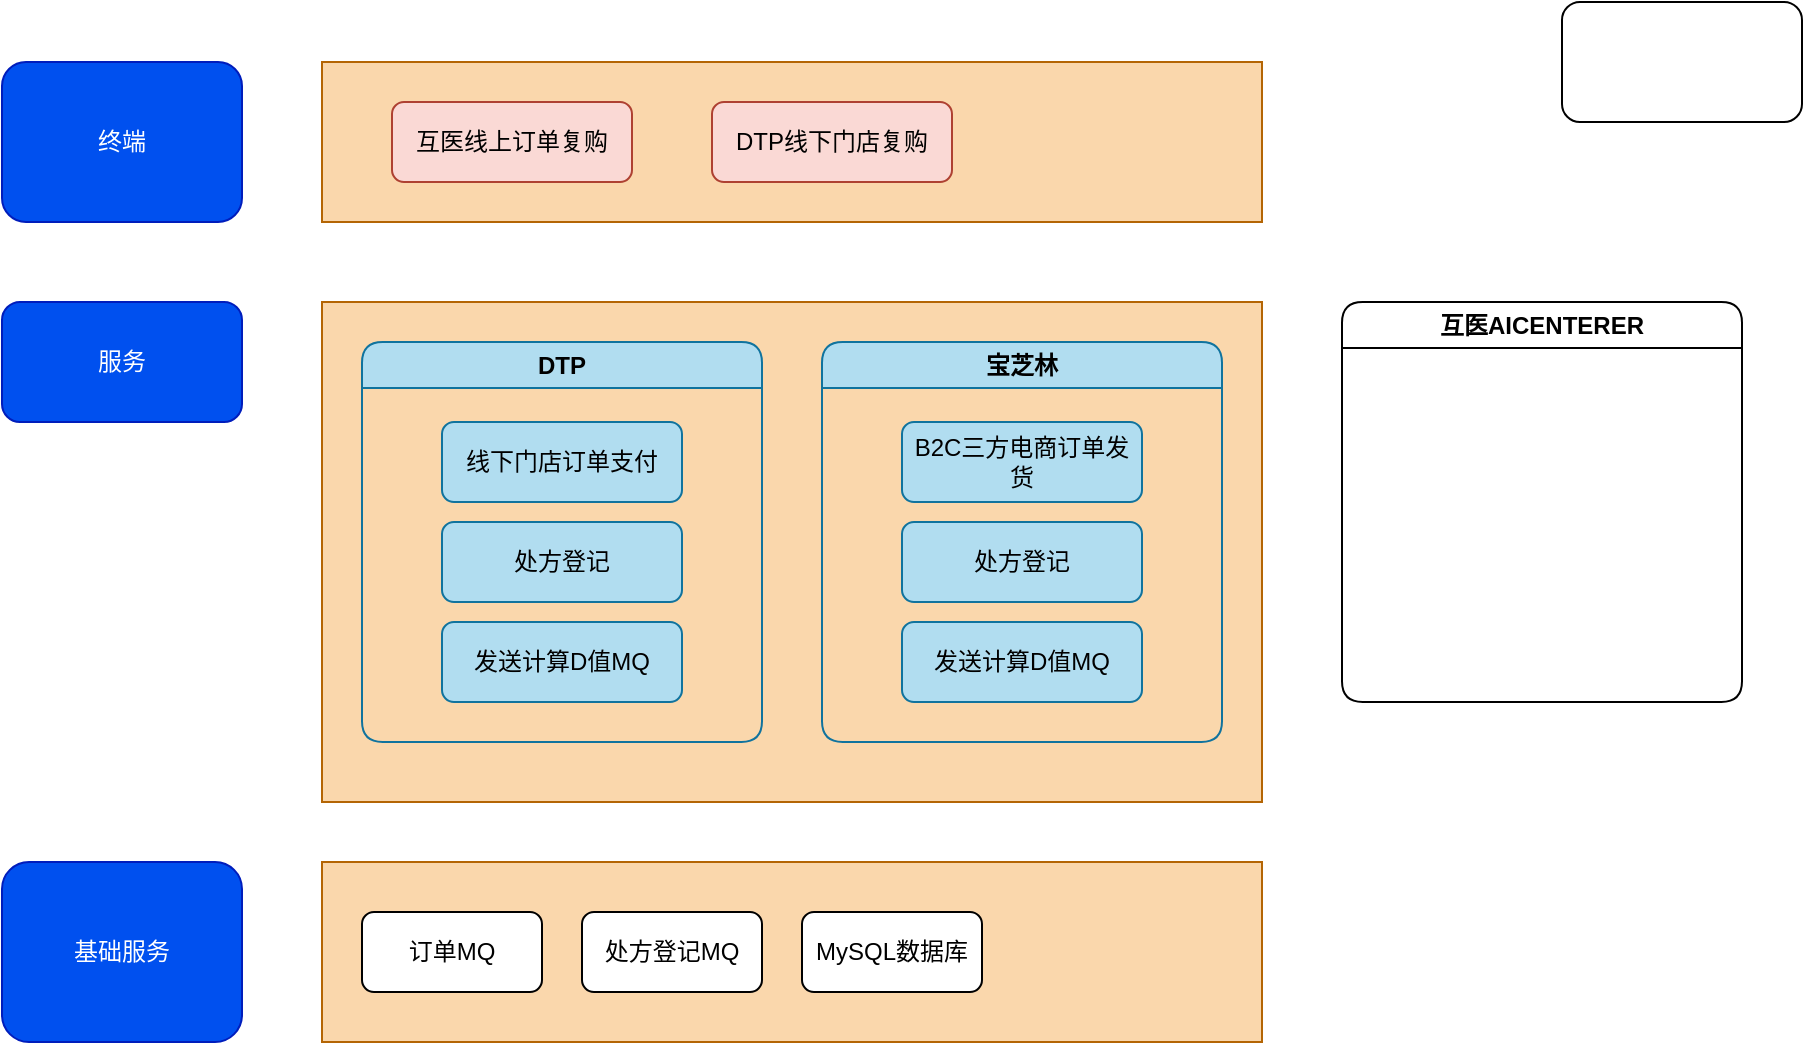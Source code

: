 <mxfile version="20.8.5" type="github">
  <diagram id="elHSAohA4Sq5L1RuTIjF" name="第 1 页">
    <mxGraphModel dx="1434" dy="764" grid="1" gridSize="10" guides="1" tooltips="1" connect="1" arrows="1" fold="1" page="1" pageScale="1" pageWidth="850" pageHeight="1100" math="0" shadow="0">
      <root>
        <mxCell id="0" />
        <mxCell id="1" parent="0" />
        <mxCell id="3P5BmxUmbmKsK2s0NOQR-1" value="终端" style="rounded=1;whiteSpace=wrap;html=1;fillColor=#0050ef;fontColor=#ffffff;strokeColor=#001DBC;" vertex="1" parent="1">
          <mxGeometry x="360" y="360" width="120" height="80" as="geometry" />
        </mxCell>
        <mxCell id="3P5BmxUmbmKsK2s0NOQR-2" value="基础服务" style="rounded=1;whiteSpace=wrap;html=1;fillColor=#0050ef;fontColor=#ffffff;strokeColor=#001DBC;" vertex="1" parent="1">
          <mxGeometry x="360" y="760" width="120" height="90" as="geometry" />
        </mxCell>
        <mxCell id="3P5BmxUmbmKsK2s0NOQR-3" value="服务" style="rounded=1;whiteSpace=wrap;html=1;fillColor=#0050ef;fontColor=#ffffff;strokeColor=#001DBC;" vertex="1" parent="1">
          <mxGeometry x="360" y="480" width="120" height="60" as="geometry" />
        </mxCell>
        <mxCell id="3P5BmxUmbmKsK2s0NOQR-4" value="" style="rounded=0;whiteSpace=wrap;html=1;fillColor=#fad7ac;strokeColor=#b46504;" vertex="1" parent="1">
          <mxGeometry x="520" y="360" width="470" height="80" as="geometry" />
        </mxCell>
        <mxCell id="3P5BmxUmbmKsK2s0NOQR-5" value="" style="rounded=0;whiteSpace=wrap;html=1;fillColor=#fad7ac;strokeColor=#b46504;" vertex="1" parent="1">
          <mxGeometry x="520" y="480" width="470" height="250" as="geometry" />
        </mxCell>
        <mxCell id="3P5BmxUmbmKsK2s0NOQR-6" value="" style="rounded=0;whiteSpace=wrap;html=1;fillColor=#fad7ac;strokeColor=#b46504;" vertex="1" parent="1">
          <mxGeometry x="520" y="760" width="470" height="90" as="geometry" />
        </mxCell>
        <mxCell id="3P5BmxUmbmKsK2s0NOQR-7" value="互医线上订单复购" style="rounded=1;whiteSpace=wrap;html=1;fillColor=#fad9d5;strokeColor=#ae4132;" vertex="1" parent="1">
          <mxGeometry x="555" y="380" width="120" height="40" as="geometry" />
        </mxCell>
        <mxCell id="3P5BmxUmbmKsK2s0NOQR-8" value="DTP线下门店复购" style="rounded=1;whiteSpace=wrap;html=1;fillColor=#fad9d5;strokeColor=#ae4132;" vertex="1" parent="1">
          <mxGeometry x="715" y="380" width="120" height="40" as="geometry" />
        </mxCell>
        <mxCell id="3P5BmxUmbmKsK2s0NOQR-10" value="" style="rounded=1;whiteSpace=wrap;html=1;" vertex="1" parent="1">
          <mxGeometry x="1140" y="330" width="120" height="60" as="geometry" />
        </mxCell>
        <mxCell id="3P5BmxUmbmKsK2s0NOQR-11" value="订单MQ" style="rounded=1;whiteSpace=wrap;html=1;" vertex="1" parent="1">
          <mxGeometry x="540" y="785" width="90" height="40" as="geometry" />
        </mxCell>
        <mxCell id="3P5BmxUmbmKsK2s0NOQR-12" value="处方登记MQ" style="rounded=1;whiteSpace=wrap;html=1;" vertex="1" parent="1">
          <mxGeometry x="650" y="785" width="90" height="40" as="geometry" />
        </mxCell>
        <mxCell id="3P5BmxUmbmKsK2s0NOQR-13" value="MySQL数据库" style="rounded=1;whiteSpace=wrap;html=1;" vertex="1" parent="1">
          <mxGeometry x="760" y="785" width="90" height="40" as="geometry" />
        </mxCell>
        <mxCell id="3P5BmxUmbmKsK2s0NOQR-14" value="DTP" style="swimlane;whiteSpace=wrap;html=1;rounded=1;fillColor=#b1ddf0;strokeColor=#10739e;" vertex="1" parent="1">
          <mxGeometry x="540" y="500" width="200" height="200" as="geometry" />
        </mxCell>
        <mxCell id="3P5BmxUmbmKsK2s0NOQR-9" value="线下门店订单支付" style="rounded=1;whiteSpace=wrap;html=1;fillColor=#b1ddf0;strokeColor=#10739e;" vertex="1" parent="3P5BmxUmbmKsK2s0NOQR-14">
          <mxGeometry x="40" y="40" width="120" height="40" as="geometry" />
        </mxCell>
        <mxCell id="3P5BmxUmbmKsK2s0NOQR-17" value="处方登记" style="rounded=1;whiteSpace=wrap;html=1;fillColor=#b1ddf0;strokeColor=#10739e;" vertex="1" parent="3P5BmxUmbmKsK2s0NOQR-14">
          <mxGeometry x="40" y="90" width="120" height="40" as="geometry" />
        </mxCell>
        <mxCell id="3P5BmxUmbmKsK2s0NOQR-18" value="发送计算D值MQ" style="rounded=1;whiteSpace=wrap;html=1;fillColor=#b1ddf0;strokeColor=#10739e;" vertex="1" parent="3P5BmxUmbmKsK2s0NOQR-14">
          <mxGeometry x="40" y="140" width="120" height="40" as="geometry" />
        </mxCell>
        <mxCell id="3P5BmxUmbmKsK2s0NOQR-15" value="宝芝林" style="swimlane;whiteSpace=wrap;html=1;rounded=1;fillColor=#b1ddf0;strokeColor=#10739e;" vertex="1" parent="1">
          <mxGeometry x="770" y="500" width="200" height="200" as="geometry" />
        </mxCell>
        <mxCell id="3P5BmxUmbmKsK2s0NOQR-19" value="B2C三方电商订单发货" style="rounded=1;whiteSpace=wrap;html=1;fillColor=#b1ddf0;strokeColor=#10739e;" vertex="1" parent="3P5BmxUmbmKsK2s0NOQR-15">
          <mxGeometry x="40" y="40" width="120" height="40" as="geometry" />
        </mxCell>
        <mxCell id="3P5BmxUmbmKsK2s0NOQR-20" value="处方登记" style="rounded=1;whiteSpace=wrap;html=1;fillColor=#b1ddf0;strokeColor=#10739e;" vertex="1" parent="3P5BmxUmbmKsK2s0NOQR-15">
          <mxGeometry x="40" y="90" width="120" height="40" as="geometry" />
        </mxCell>
        <mxCell id="3P5BmxUmbmKsK2s0NOQR-21" value="发送计算D值MQ" style="rounded=1;whiteSpace=wrap;html=1;fillColor=#b1ddf0;strokeColor=#10739e;" vertex="1" parent="3P5BmxUmbmKsK2s0NOQR-15">
          <mxGeometry x="40" y="140" width="120" height="40" as="geometry" />
        </mxCell>
        <mxCell id="3P5BmxUmbmKsK2s0NOQR-16" value="互医AICENTERER" style="swimlane;whiteSpace=wrap;html=1;rounded=1;" vertex="1" parent="1">
          <mxGeometry x="1030" y="480" width="200" height="200" as="geometry" />
        </mxCell>
      </root>
    </mxGraphModel>
  </diagram>
</mxfile>
